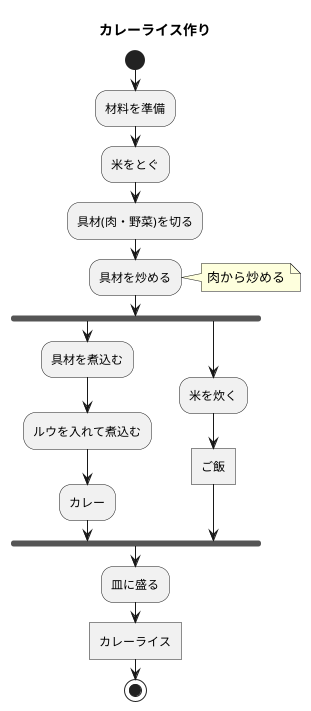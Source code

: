 @startuml カレーライス
title カレーライス作り

start
:材料を準備;
:米をとぐ;
:具材(肉・野菜)を切る;
:具材を炒める;
note right
    肉から炒める
end note
fork
    :具材を煮込む;
    :ルウを入れて煮込む;
    :カレー;
    forkagain
        :米を炊く;
        :ご飯]
    endfork
:皿に盛る;
:カレーライス]
stop

@enduml